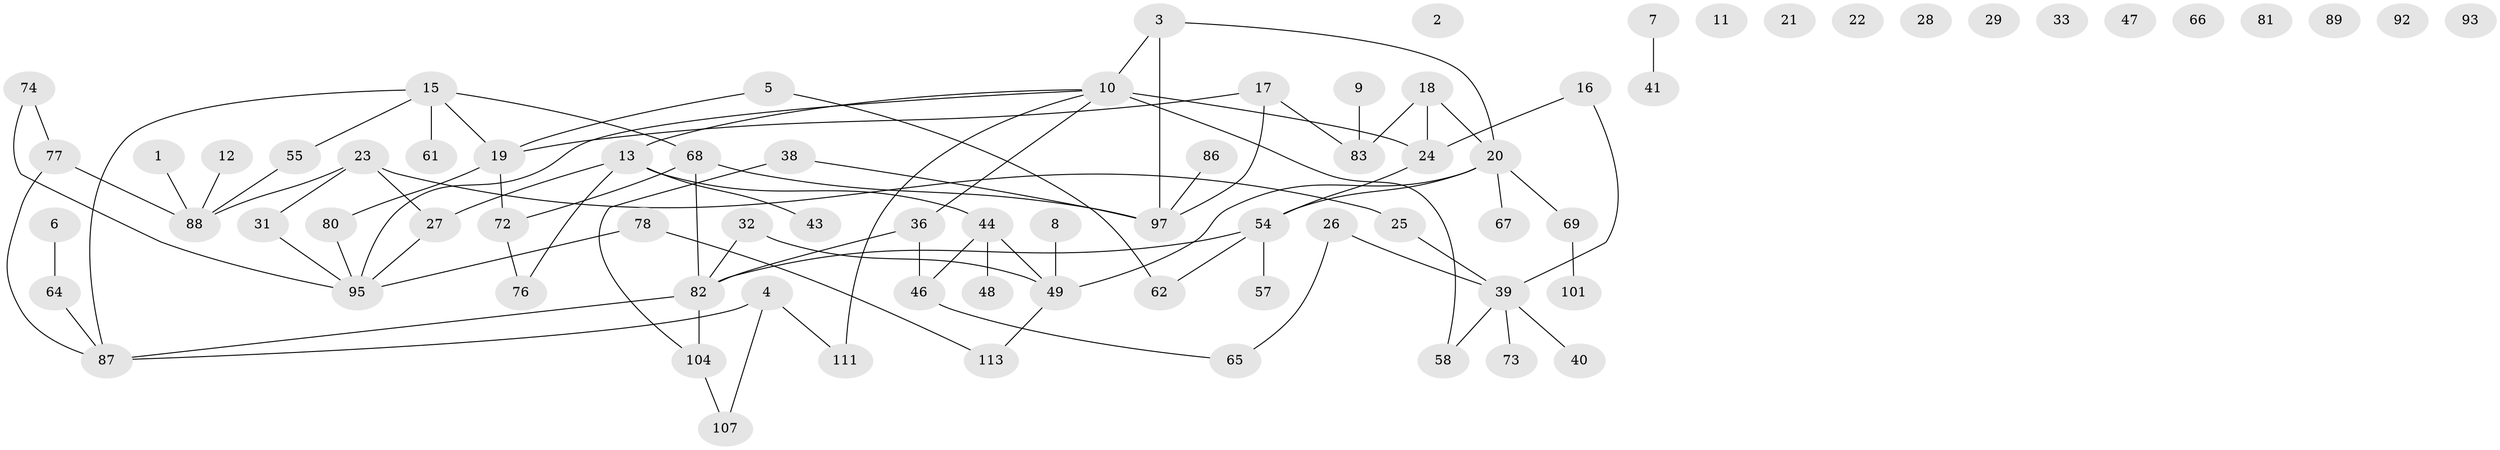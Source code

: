 // Generated by graph-tools (version 1.1) at 2025/23/03/03/25 07:23:29]
// undirected, 77 vertices, 88 edges
graph export_dot {
graph [start="1"]
  node [color=gray90,style=filled];
  1 [super="+59"];
  2;
  3;
  4 [super="+30"];
  5;
  6;
  7;
  8;
  9;
  10 [super="+71"];
  11;
  12 [super="+14"];
  13 [super="+52"];
  15 [super="+105"];
  16;
  17;
  18 [super="+37"];
  19 [super="+63"];
  20 [super="+53"];
  21;
  22 [super="+35"];
  23 [super="+94"];
  24 [super="+60"];
  25 [super="+34"];
  26;
  27;
  28;
  29;
  31 [super="+42"];
  32 [super="+84"];
  33;
  36;
  38 [super="+56"];
  39 [super="+108"];
  40;
  41 [super="+91"];
  43 [super="+51"];
  44 [super="+45"];
  46 [super="+103"];
  47;
  48;
  49 [super="+50"];
  54 [super="+70"];
  55;
  57;
  58;
  61 [super="+85"];
  62 [super="+110"];
  64;
  65 [super="+96"];
  66;
  67;
  68 [super="+75"];
  69;
  72;
  73 [super="+79"];
  74;
  76;
  77 [super="+100"];
  78 [super="+98"];
  80;
  81;
  82 [super="+102"];
  83 [super="+90"];
  86;
  87 [super="+112"];
  88 [super="+109"];
  89;
  92;
  93;
  95 [super="+99"];
  97 [super="+106"];
  101;
  104;
  107;
  111;
  113;
  1 -- 88;
  3 -- 97 [weight=2];
  3 -- 10;
  3 -- 20;
  4 -- 107;
  4 -- 111;
  4 -- 87;
  5 -- 62;
  5 -- 19;
  6 -- 64;
  7 -- 41;
  8 -- 49;
  9 -- 83;
  10 -- 36;
  10 -- 58;
  10 -- 24;
  10 -- 13;
  10 -- 111;
  10 -- 95;
  12 -- 88;
  13 -- 27;
  13 -- 44;
  13 -- 43;
  13 -- 76;
  15 -- 87;
  15 -- 55;
  15 -- 19;
  15 -- 68;
  15 -- 61;
  16 -- 24;
  16 -- 39;
  17 -- 19;
  17 -- 83;
  17 -- 97;
  18 -- 24;
  18 -- 83;
  18 -- 20;
  19 -- 80;
  19 -- 72;
  20 -- 54;
  20 -- 67;
  20 -- 69;
  20 -- 49;
  23 -- 27;
  23 -- 31;
  23 -- 25;
  23 -- 88;
  24 -- 54;
  25 -- 39;
  26 -- 65;
  26 -- 39;
  27 -- 95;
  31 -- 95;
  32 -- 49;
  32 -- 82;
  36 -- 82;
  36 -- 46;
  38 -- 97;
  38 -- 104;
  39 -- 58;
  39 -- 73;
  39 -- 40;
  44 -- 46;
  44 -- 48;
  44 -- 49;
  46 -- 65;
  49 -- 113;
  54 -- 62;
  54 -- 57;
  54 -- 82;
  55 -- 88;
  64 -- 87;
  68 -- 72;
  68 -- 82;
  68 -- 97;
  69 -- 101;
  72 -- 76;
  74 -- 95;
  74 -- 77;
  77 -- 88;
  77 -- 87;
  78 -- 113;
  78 -- 95;
  80 -- 95;
  82 -- 87;
  82 -- 104;
  86 -- 97;
  104 -- 107;
}
